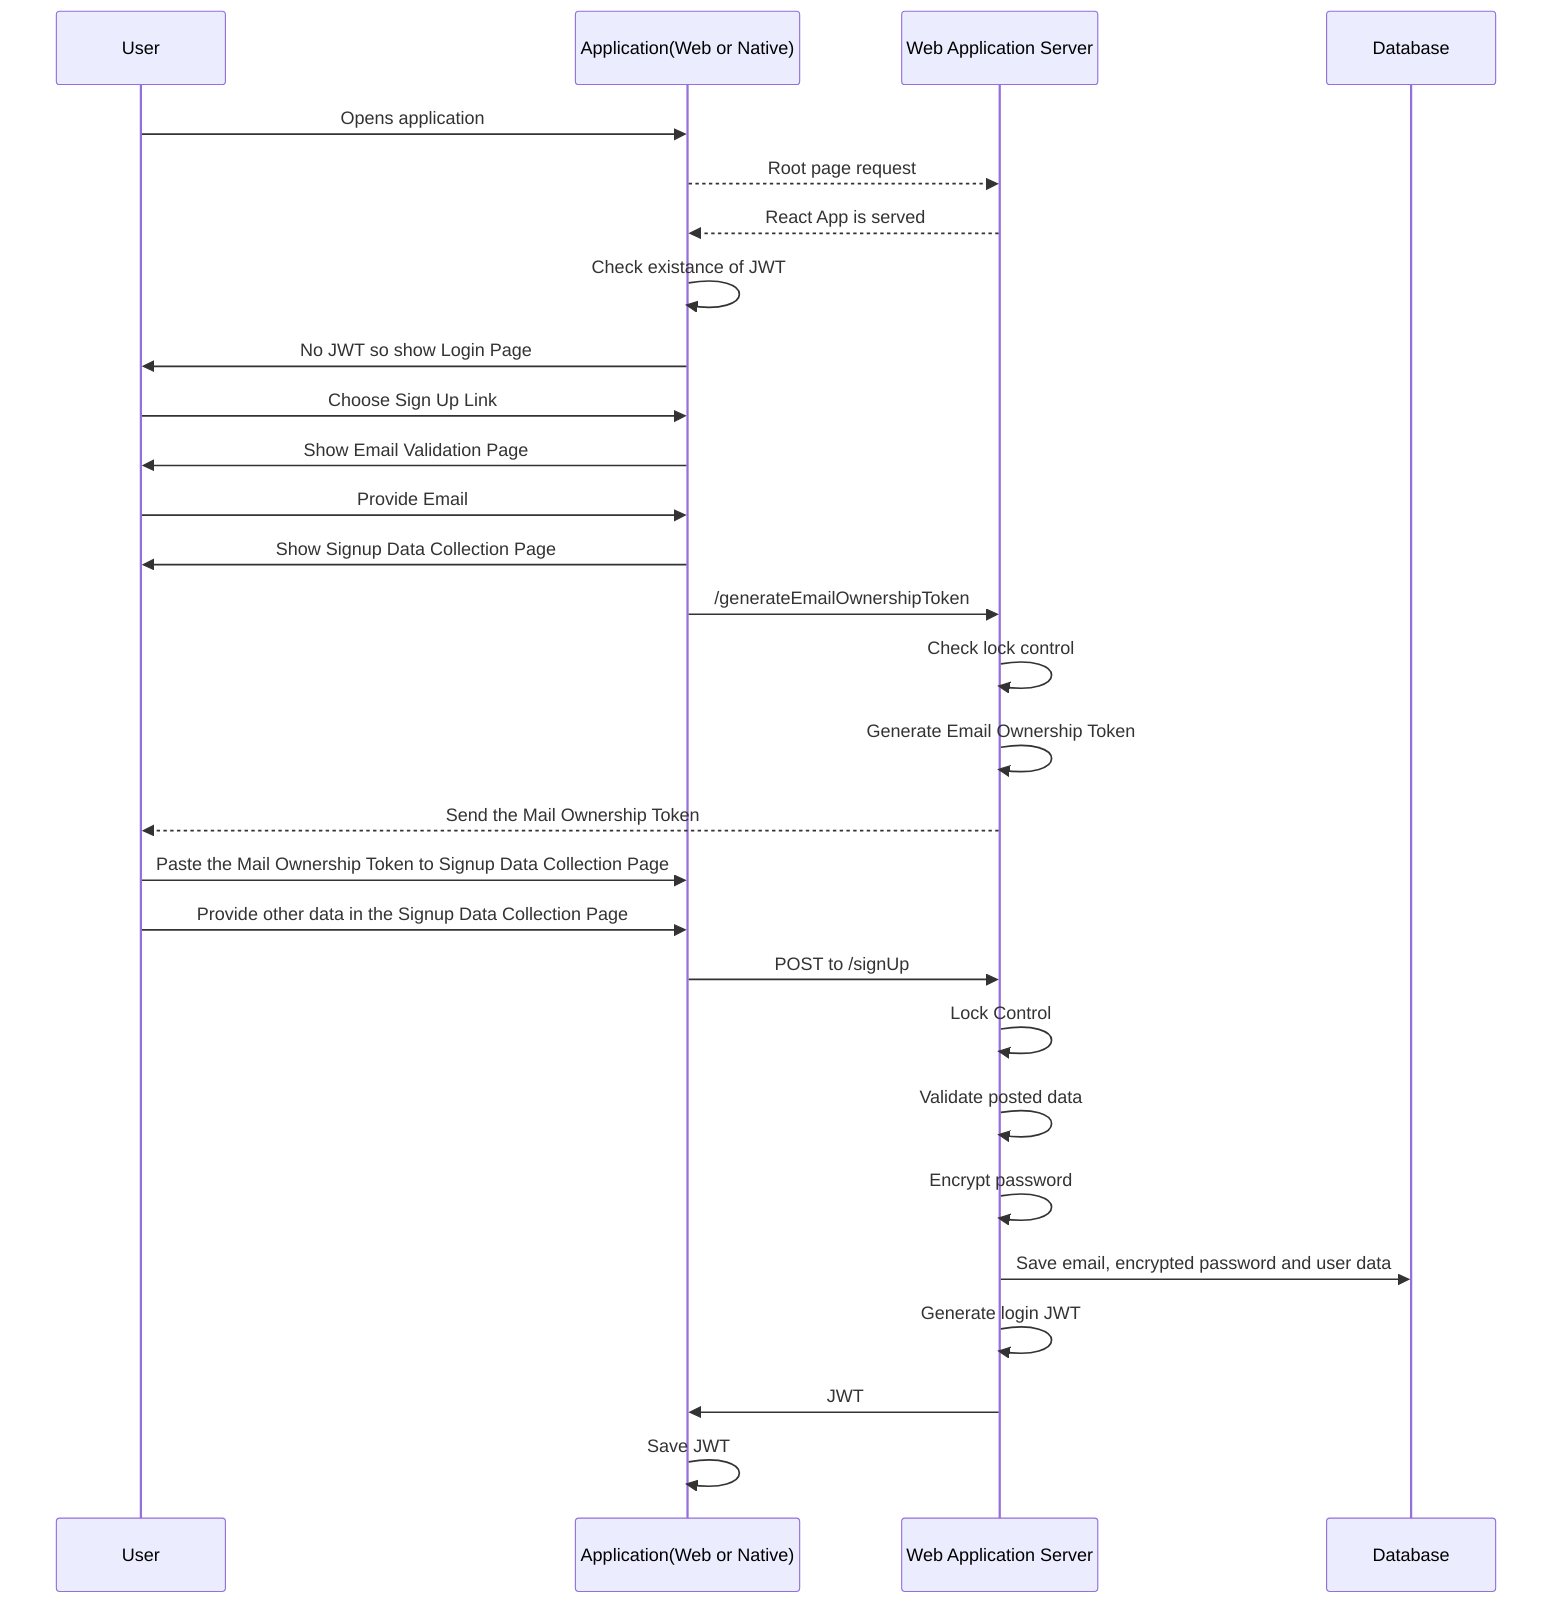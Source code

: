 sequenceDiagram
	Participant User
	Participant Application(Web or Native)
	Participant Web Application Server
	Participant Database
	User ->> Application(Web or Native): Opens application
	Application(Web or Native) -->> Web Application Server: Root page request
	Web Application Server  -->> Application(Web or Native): React App is served
	Application(Web or Native) ->> Application(Web or Native): Check existance of JWT
	Application(Web or Native) ->> User: No JWT so show Login Page
	User ->> Application(Web or Native): Choose Sign Up Link
	Application(Web or Native) ->> User: Show Email Validation Page
	User ->> Application(Web or Native): Provide Email
	Application(Web or Native) ->> User: Show Signup Data Collection Page
	Application(Web or Native) ->> Web Application Server: /generateEmailOwnershipToken
	Web Application Server ->> Web Application Server: Check lock control
	Web Application Server ->> Web Application Server: Generate Email Ownership Token
	Web Application Server -->> User: Send the Mail Ownership Token
	User ->> Application(Web or Native): Paste the Mail Ownership Token to Signup Data Collection Page
	User ->> Application(Web or Native): Provide other data in the Signup Data Collection Page
	Application(Web or Native) ->> Web Application Server: POST to /signUp
	Web Application Server ->> Web Application Server: Lock Control
	Web Application Server ->> Web Application Server: Validate posted data
	Web Application Server ->> Web Application Server: Encrypt password
	Web Application Server ->> Database: Save email, encrypted password and user data
	Web Application Server ->> Web Application Server: Generate login JWT
	Web Application Server ->> Application(Web or Native): JWT
	Application(Web or Native) ->> Application(Web or Native): Save JWT